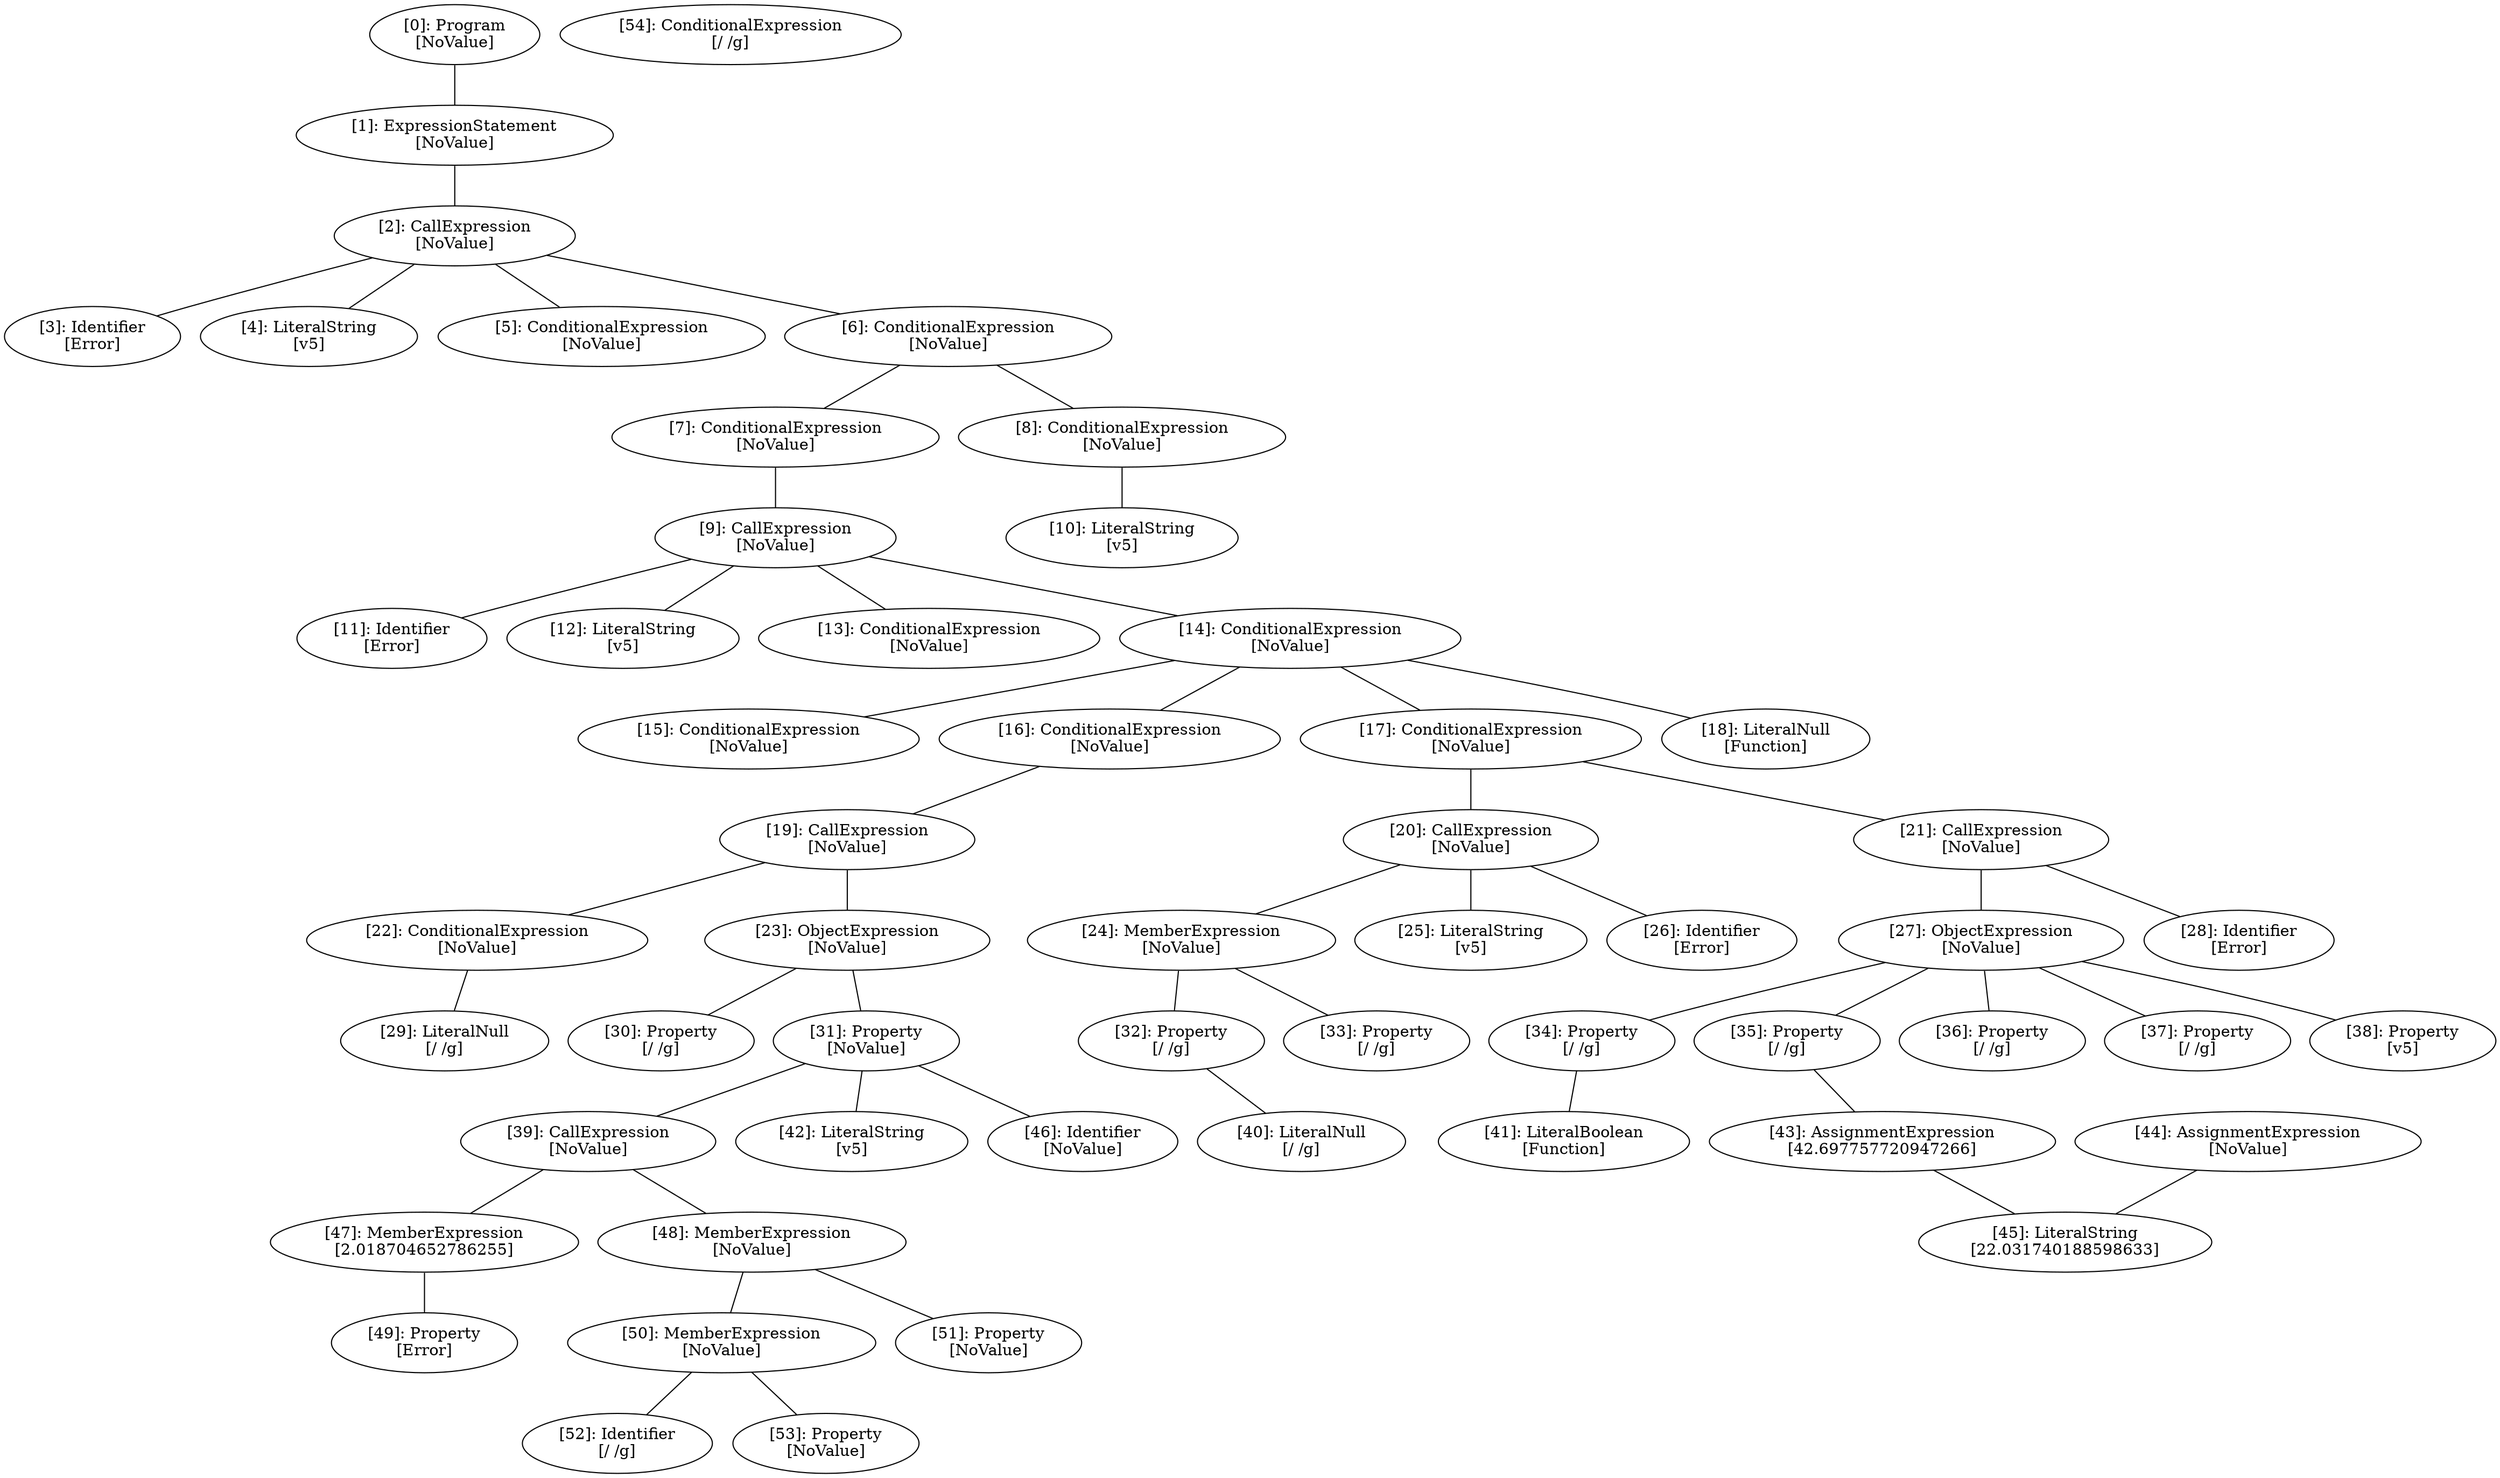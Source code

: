 // Result
graph {
	0 [label="[0]: Program
[NoValue]"]
	1 [label="[1]: ExpressionStatement
[NoValue]"]
	2 [label="[2]: CallExpression
[NoValue]"]
	3 [label="[3]: Identifier
[Error]"]
	4 [label="[4]: LiteralString
[v5]"]
	5 [label="[5]: ConditionalExpression
[NoValue]"]
	6 [label="[6]: ConditionalExpression
[NoValue]"]
	7 [label="[7]: ConditionalExpression
[NoValue]"]
	8 [label="[8]: ConditionalExpression
[NoValue]"]
	9 [label="[9]: CallExpression
[NoValue]"]
	10 [label="[10]: LiteralString
[v5]"]
	11 [label="[11]: Identifier
[Error]"]
	12 [label="[12]: LiteralString
[v5]"]
	13 [label="[13]: ConditionalExpression
[NoValue]"]
	14 [label="[14]: ConditionalExpression
[NoValue]"]
	15 [label="[15]: ConditionalExpression
[NoValue]"]
	16 [label="[16]: ConditionalExpression
[NoValue]"]
	17 [label="[17]: ConditionalExpression
[NoValue]"]
	18 [label="[18]: LiteralNull
[Function]"]
	19 [label="[19]: CallExpression
[NoValue]"]
	20 [label="[20]: CallExpression
[NoValue]"]
	21 [label="[21]: CallExpression
[NoValue]"]
	22 [label="[22]: ConditionalExpression
[NoValue]"]
	23 [label="[23]: ObjectExpression
[NoValue]"]
	24 [label="[24]: MemberExpression
[NoValue]"]
	25 [label="[25]: LiteralString
[v5]"]
	26 [label="[26]: Identifier
[Error]"]
	27 [label="[27]: ObjectExpression
[NoValue]"]
	28 [label="[28]: Identifier
[Error]"]
	29 [label="[29]: LiteralNull
[/ /g]"]
	30 [label="[30]: Property
[/ /g]"]
	31 [label="[31]: Property
[NoValue]"]
	32 [label="[32]: Property
[/ /g]"]
	33 [label="[33]: Property
[/ /g]"]
	34 [label="[34]: Property
[/ /g]"]
	35 [label="[35]: Property
[/ /g]"]
	36 [label="[36]: Property
[/ /g]"]
	37 [label="[37]: Property
[/ /g]"]
	38 [label="[38]: Property
[v5]"]
	39 [label="[39]: CallExpression
[NoValue]"]
	40 [label="[40]: LiteralNull
[/ /g]"]
	41 [label="[41]: LiteralBoolean
[Function]"]
	42 [label="[42]: LiteralString
[v5]"]
	43 [label="[43]: AssignmentExpression
[42.697757720947266]"]
	44 [label="[44]: AssignmentExpression
[NoValue]"]
	45 [label="[45]: LiteralString
[22.031740188598633]"]
	46 [label="[46]: Identifier
[NoValue]"]
	47 [label="[47]: MemberExpression
[2.018704652786255]"]
	48 [label="[48]: MemberExpression
[NoValue]"]
	49 [label="[49]: Property
[Error]"]
	50 [label="[50]: MemberExpression
[NoValue]"]
	51 [label="[51]: Property
[NoValue]"]
	52 [label="[52]: Identifier
[/ /g]"]
	53 [label="[53]: Property
[NoValue]"]
	54 [label="[54]: ConditionalExpression
[/ /g]"]
	0 -- 1
	1 -- 2
	2 -- 3
	2 -- 4
	2 -- 5
	2 -- 6
	6 -- 7
	6 -- 8
	7 -- 9
	8 -- 10
	9 -- 11
	9 -- 12
	9 -- 13
	9 -- 14
	14 -- 15
	14 -- 16
	14 -- 17
	14 -- 18
	16 -- 19
	17 -- 20
	17 -- 21
	19 -- 22
	19 -- 23
	20 -- 24
	20 -- 25
	20 -- 26
	21 -- 27
	21 -- 28
	22 -- 29
	23 -- 30
	23 -- 31
	24 -- 32
	24 -- 33
	27 -- 34
	27 -- 35
	27 -- 36
	27 -- 37
	27 -- 38
	31 -- 39
	31 -- 42
	31 -- 46
	32 -- 40
	34 -- 41
	35 -- 43
	39 -- 47
	39 -- 48
	43 -- 45
	44 -- 45
	47 -- 49
	48 -- 50
	48 -- 51
	50 -- 52
	50 -- 53
}
